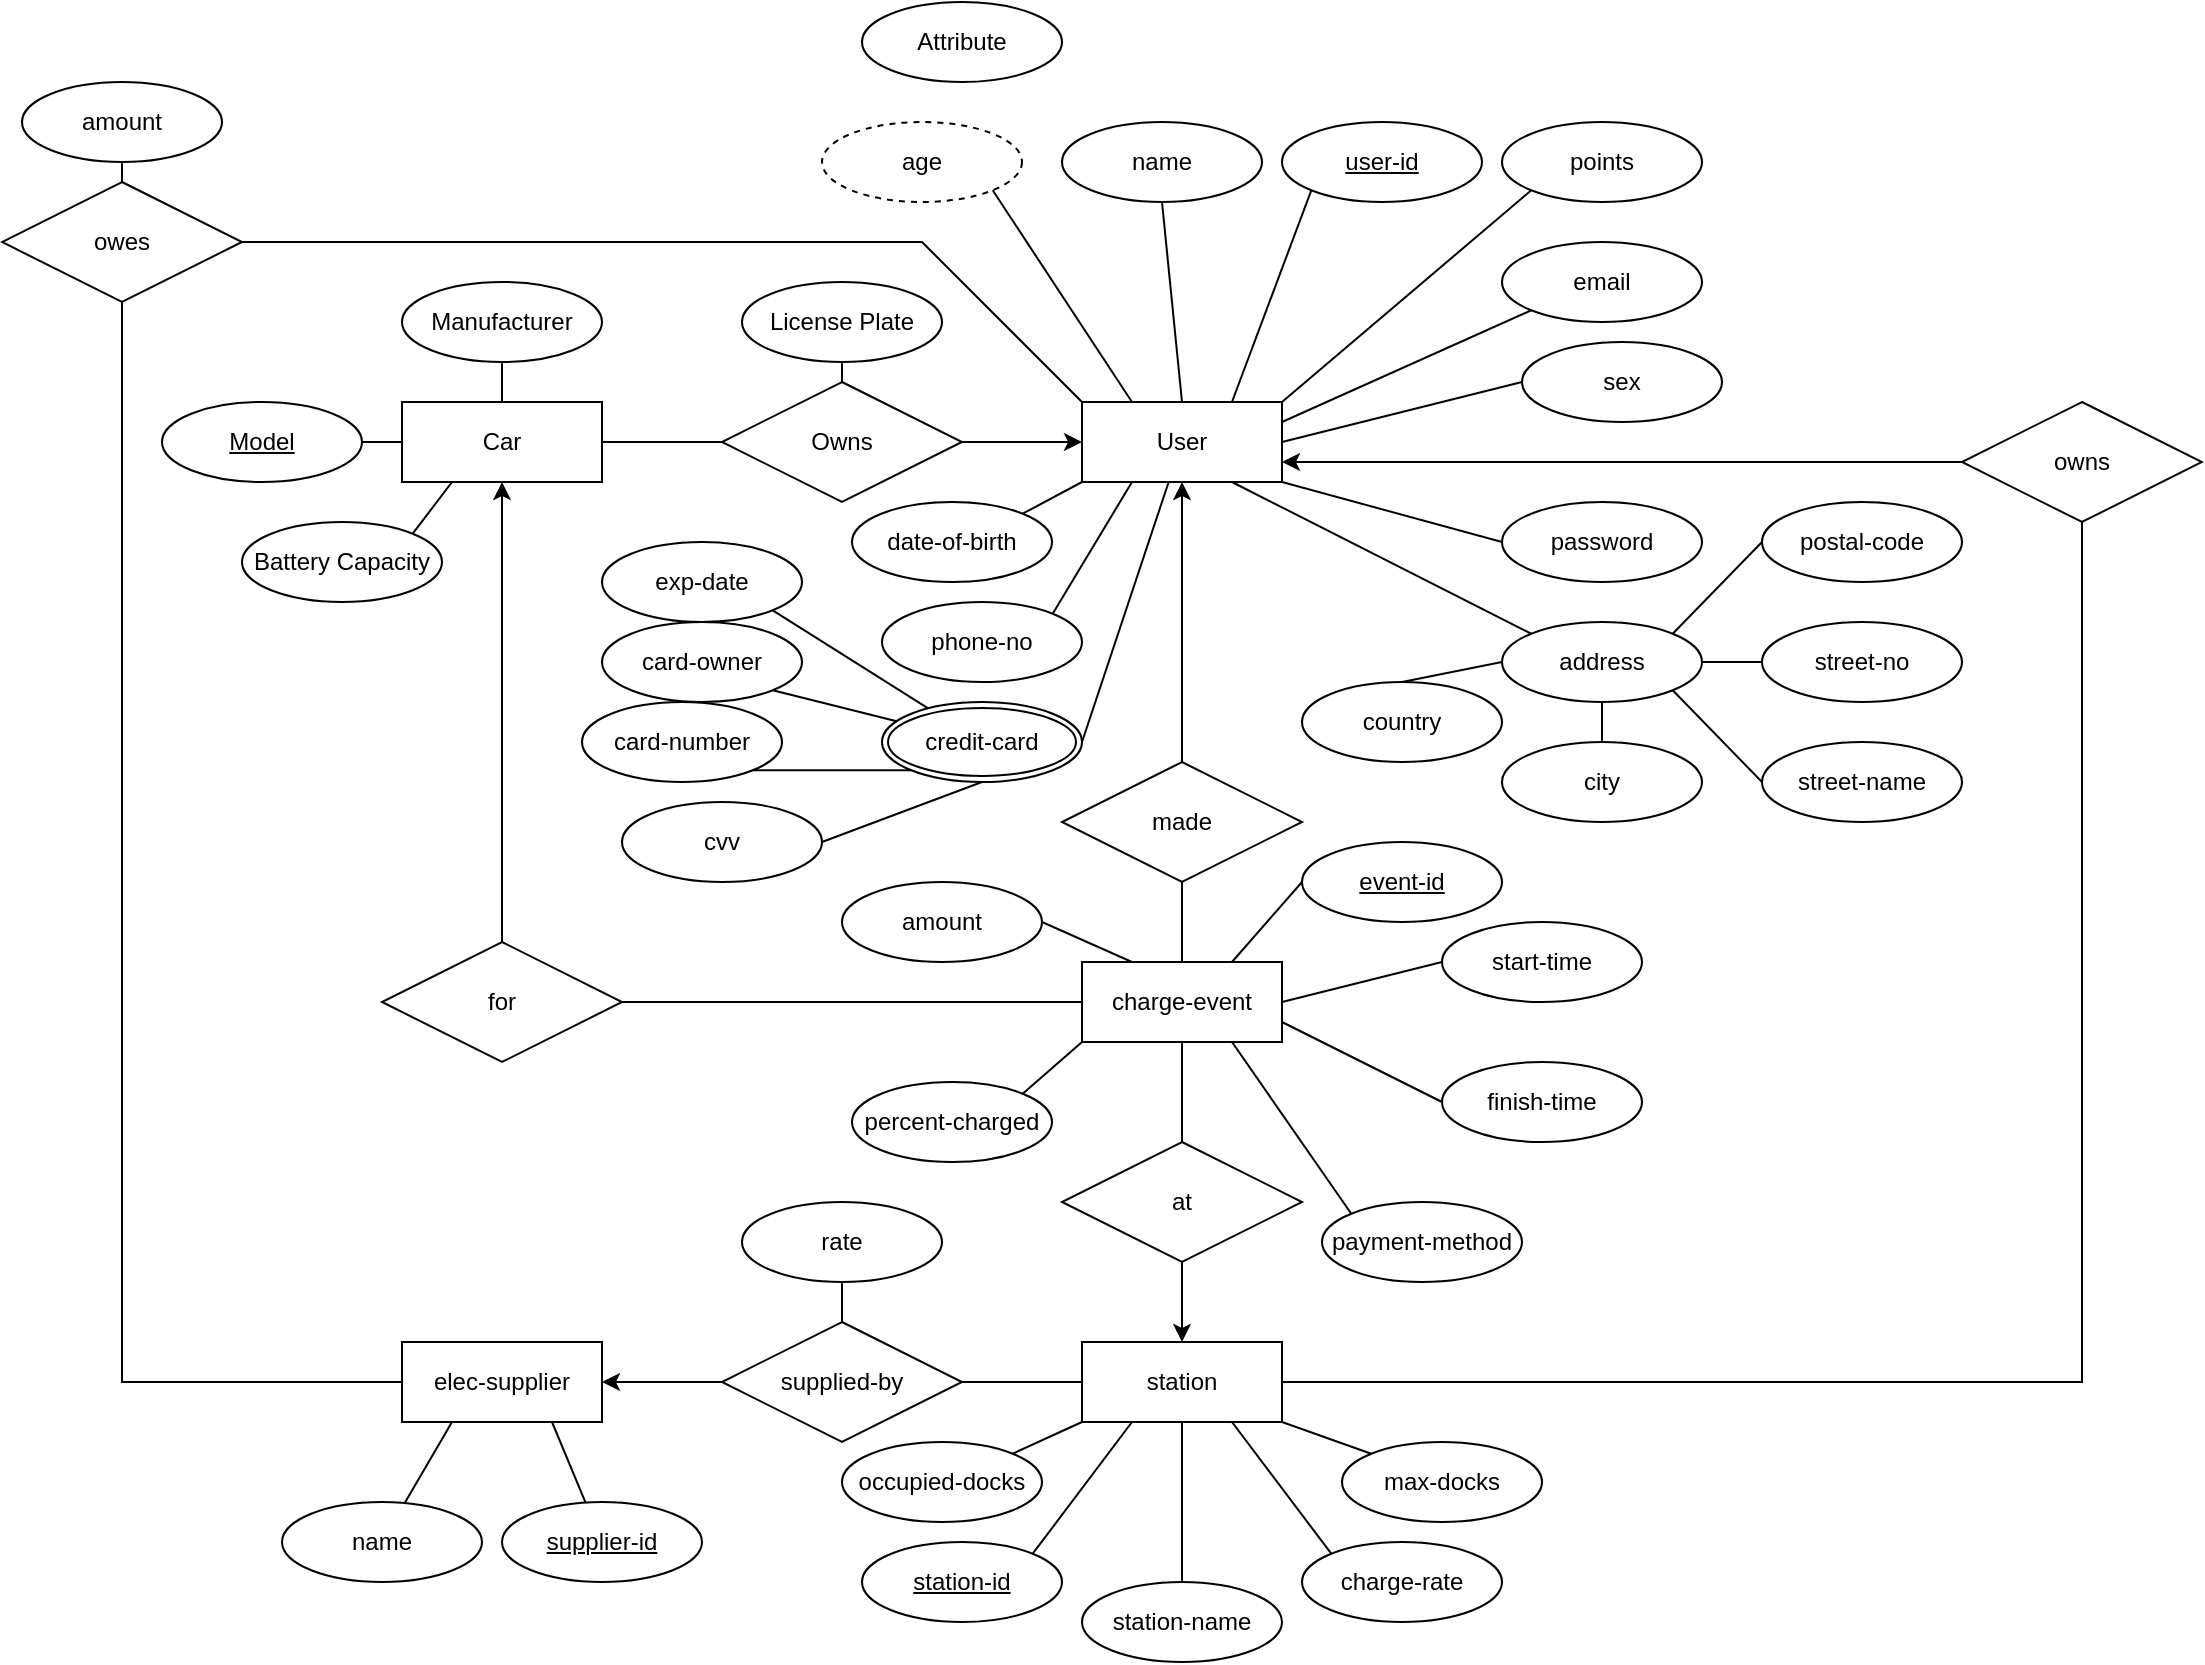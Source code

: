 <mxfile version="14.1.0" type="google"><diagram id="R2lEEEUBdFMjLlhIrx00" name="Page-1"><mxGraphModel dx="1916" dy="425" grid="1" gridSize="10" guides="1" tooltips="1" connect="1" arrows="1" fold="1" page="1" pageScale="1" pageWidth="1100" pageHeight="850" math="0" shadow="0" extFonts="Permanent Marker^https://fonts.googleapis.com/css?family=Permanent+Marker"><root><mxCell id="0"/><mxCell id="1" parent="0"/><mxCell id="ea4eBu7PgJgpcOdFtEEf-2" value="station" style="whiteSpace=wrap;html=1;align=center;" vertex="1" parent="1"><mxGeometry x="-560" y="670" width="100" height="40" as="geometry"/></mxCell><mxCell id="ea4eBu7PgJgpcOdFtEEf-3" value="elec-supplier" style="whiteSpace=wrap;html=1;align=center;" vertex="1" parent="1"><mxGeometry x="-900" y="670" width="100" height="40" as="geometry"/></mxCell><mxCell id="ea4eBu7PgJgpcOdFtEEf-6" value="charge-event" style="whiteSpace=wrap;html=1;align=center;" vertex="1" parent="1"><mxGeometry x="-560" y="480" width="100" height="40" as="geometry"/></mxCell><mxCell id="ea4eBu7PgJgpcOdFtEEf-18" value="Attribute" style="ellipse;whiteSpace=wrap;html=1;align=center;" vertex="1" parent="1"><mxGeometry x="-670" width="100" height="40" as="geometry"/></mxCell><mxCell id="ea4eBu7PgJgpcOdFtEEf-26" value="License Plate" style="ellipse;whiteSpace=wrap;html=1;align=center;" vertex="1" parent="1"><mxGeometry x="-730" y="140" width="100" height="40" as="geometry"/></mxCell><mxCell id="ea4eBu7PgJgpcOdFtEEf-33" value="" style="endArrow=none;html=1;rounded=0;exitX=0.5;exitY=1;exitDx=0;exitDy=0;entryX=0.5;entryY=0;entryDx=0;entryDy=0;" edge="1" parent="1" source="ea4eBu7PgJgpcOdFtEEf-26" target="ea4eBu7PgJgpcOdFtEEf-51"><mxGeometry relative="1" as="geometry"><mxPoint x="-700" y="-120" as="sourcePoint"/><mxPoint x="-540" y="-120" as="targetPoint"/></mxGeometry></mxCell><mxCell id="ea4eBu7PgJgpcOdFtEEf-41" value="User" style="whiteSpace=wrap;html=1;align=center;" vertex="1" parent="1"><mxGeometry x="-560" y="200" width="100" height="40" as="geometry"/></mxCell><mxCell id="ea4eBu7PgJgpcOdFtEEf-42" value="Car" style="whiteSpace=wrap;html=1;align=center;" vertex="1" parent="1"><mxGeometry x="-900" y="200" width="100" height="40" as="geometry"/></mxCell><mxCell id="ea4eBu7PgJgpcOdFtEEf-43" value="Manufacturer" style="ellipse;whiteSpace=wrap;html=1;align=center;" vertex="1" parent="1"><mxGeometry x="-900" y="140" width="100" height="40" as="geometry"/></mxCell><mxCell id="ea4eBu7PgJgpcOdFtEEf-44" value="Battery Capacity" style="ellipse;whiteSpace=wrap;html=1;align=center;" vertex="1" parent="1"><mxGeometry x="-980" y="260" width="100" height="40" as="geometry"/></mxCell><mxCell id="ea4eBu7PgJgpcOdFtEEf-45" value="user-id" style="ellipse;whiteSpace=wrap;html=1;align=center;fontStyle=4;" vertex="1" parent="1"><mxGeometry x="-460" y="60" width="100" height="40" as="geometry"/></mxCell><mxCell id="ea4eBu7PgJgpcOdFtEEf-46" value="email" style="ellipse;whiteSpace=wrap;html=1;align=center;" vertex="1" parent="1"><mxGeometry x="-350" y="120" width="100" height="40" as="geometry"/></mxCell><mxCell id="ea4eBu7PgJgpcOdFtEEf-47" value="sex" style="ellipse;whiteSpace=wrap;html=1;align=center;" vertex="1" parent="1"><mxGeometry x="-340" y="170" width="100" height="40" as="geometry"/></mxCell><mxCell id="ea4eBu7PgJgpcOdFtEEf-48" value="phone-no" style="ellipse;whiteSpace=wrap;html=1;align=center;" vertex="1" parent="1"><mxGeometry x="-660" y="300" width="100" height="40" as="geometry"/></mxCell><mxCell id="ea4eBu7PgJgpcOdFtEEf-49" value="date-of-birth" style="ellipse;whiteSpace=wrap;html=1;align=center;" vertex="1" parent="1"><mxGeometry x="-675" y="250" width="100" height="40" as="geometry"/></mxCell><mxCell id="ea4eBu7PgJgpcOdFtEEf-50" value="age" style="ellipse;whiteSpace=wrap;html=1;align=center;dashed=1;" vertex="1" parent="1"><mxGeometry x="-690" y="60" width="100" height="40" as="geometry"/></mxCell><mxCell id="ea4eBu7PgJgpcOdFtEEf-51" value="Owns" style="shape=rhombus;perimeter=rhombusPerimeter;whiteSpace=wrap;html=1;align=center;" vertex="1" parent="1"><mxGeometry x="-740" y="190" width="120" height="60" as="geometry"/></mxCell><mxCell id="ea4eBu7PgJgpcOdFtEEf-52" value="" style="endArrow=none;html=1;rounded=0;exitX=1;exitY=0.5;exitDx=0;exitDy=0;entryX=0;entryY=0.5;entryDx=0;entryDy=0;" edge="1" parent="1" source="ea4eBu7PgJgpcOdFtEEf-42" target="ea4eBu7PgJgpcOdFtEEf-51"><mxGeometry relative="1" as="geometry"><mxPoint x="-710" y="320" as="sourcePoint"/><mxPoint x="-550" y="320" as="targetPoint"/></mxGeometry></mxCell><mxCell id="ea4eBu7PgJgpcOdFtEEf-54" value="" style="endArrow=none;html=1;rounded=0;entryX=1;entryY=0;entryDx=0;entryDy=0;exitX=0;exitY=1;exitDx=0;exitDy=0;" edge="1" parent="1" source="ea4eBu7PgJgpcOdFtEEf-41" target="ea4eBu7PgJgpcOdFtEEf-49"><mxGeometry relative="1" as="geometry"><mxPoint x="-710" y="320" as="sourcePoint"/><mxPoint x="-550" y="320" as="targetPoint"/></mxGeometry></mxCell><mxCell id="ea4eBu7PgJgpcOdFtEEf-55" value="" style="endArrow=none;html=1;rounded=0;entryX=1;entryY=0;entryDx=0;entryDy=0;exitX=0.25;exitY=1;exitDx=0;exitDy=0;" edge="1" parent="1" source="ea4eBu7PgJgpcOdFtEEf-41" target="ea4eBu7PgJgpcOdFtEEf-48"><mxGeometry relative="1" as="geometry"><mxPoint x="-710" y="320" as="sourcePoint"/><mxPoint x="-550" y="320" as="targetPoint"/></mxGeometry></mxCell><mxCell id="ea4eBu7PgJgpcOdFtEEf-56" value="" style="endArrow=none;html=1;rounded=0;entryX=0;entryY=0.5;entryDx=0;entryDy=0;exitX=1;exitY=0.5;exitDx=0;exitDy=0;" edge="1" parent="1" source="ea4eBu7PgJgpcOdFtEEf-41" target="ea4eBu7PgJgpcOdFtEEf-47"><mxGeometry relative="1" as="geometry"><mxPoint x="-710" y="320" as="sourcePoint"/><mxPoint x="-550" y="320" as="targetPoint"/></mxGeometry></mxCell><mxCell id="ea4eBu7PgJgpcOdFtEEf-57" value="" style="endArrow=none;html=1;rounded=0;entryX=0;entryY=1;entryDx=0;entryDy=0;exitX=1;exitY=0.25;exitDx=0;exitDy=0;" edge="1" parent="1" source="ea4eBu7PgJgpcOdFtEEf-41" target="ea4eBu7PgJgpcOdFtEEf-46"><mxGeometry relative="1" as="geometry"><mxPoint x="-710" y="320" as="sourcePoint"/><mxPoint x="-550" y="320" as="targetPoint"/></mxGeometry></mxCell><mxCell id="ea4eBu7PgJgpcOdFtEEf-58" value="" style="endArrow=none;html=1;rounded=0;exitX=0;exitY=1;exitDx=0;exitDy=0;entryX=0.75;entryY=0;entryDx=0;entryDy=0;" edge="1" parent="1" source="ea4eBu7PgJgpcOdFtEEf-45" target="ea4eBu7PgJgpcOdFtEEf-41"><mxGeometry relative="1" as="geometry"><mxPoint x="-710" y="320" as="sourcePoint"/><mxPoint x="-550" y="320" as="targetPoint"/></mxGeometry></mxCell><mxCell id="ea4eBu7PgJgpcOdFtEEf-59" value="" style="endArrow=none;html=1;rounded=0;exitX=1;exitY=1;exitDx=0;exitDy=0;entryX=0.25;entryY=0;entryDx=0;entryDy=0;" edge="1" parent="1" source="ea4eBu7PgJgpcOdFtEEf-50" target="ea4eBu7PgJgpcOdFtEEf-41"><mxGeometry relative="1" as="geometry"><mxPoint x="-710" y="320" as="sourcePoint"/><mxPoint x="-550" y="320" as="targetPoint"/></mxGeometry></mxCell><mxCell id="ea4eBu7PgJgpcOdFtEEf-61" value="" style="endArrow=none;html=1;rounded=0;exitX=0.5;exitY=1;exitDx=0;exitDy=0;entryX=0.5;entryY=0;entryDx=0;entryDy=0;" edge="1" parent="1" source="ea4eBu7PgJgpcOdFtEEf-43" target="ea4eBu7PgJgpcOdFtEEf-42"><mxGeometry relative="1" as="geometry"><mxPoint x="-710" y="320" as="sourcePoint"/><mxPoint x="-550" y="320" as="targetPoint"/></mxGeometry></mxCell><mxCell id="ea4eBu7PgJgpcOdFtEEf-62" value="" style="endArrow=none;html=1;rounded=0;exitX=1;exitY=0.5;exitDx=0;exitDy=0;entryX=0;entryY=0.5;entryDx=0;entryDy=0;" edge="1" parent="1" source="ea4eBu7PgJgpcOdFtEEf-115" target="ea4eBu7PgJgpcOdFtEEf-42"><mxGeometry relative="1" as="geometry"><mxPoint x="-920.0" y="220" as="sourcePoint"/><mxPoint x="-910" y="250" as="targetPoint"/></mxGeometry></mxCell><mxCell id="ea4eBu7PgJgpcOdFtEEf-63" value="" style="endArrow=none;html=1;rounded=0;exitX=1;exitY=0;exitDx=0;exitDy=0;entryX=0.25;entryY=1;entryDx=0;entryDy=0;" edge="1" parent="1" source="ea4eBu7PgJgpcOdFtEEf-44" target="ea4eBu7PgJgpcOdFtEEf-42"><mxGeometry relative="1" as="geometry"><mxPoint x="-710" y="320" as="sourcePoint"/><mxPoint x="-550" y="320" as="targetPoint"/></mxGeometry></mxCell><mxCell id="ea4eBu7PgJgpcOdFtEEf-64" value="name" style="ellipse;whiteSpace=wrap;html=1;align=center;" vertex="1" parent="1"><mxGeometry x="-570" y="60" width="100" height="40" as="geometry"/></mxCell><mxCell id="ea4eBu7PgJgpcOdFtEEf-65" value="" style="endArrow=none;html=1;rounded=0;exitX=0.5;exitY=1;exitDx=0;exitDy=0;entryX=0.5;entryY=0;entryDx=0;entryDy=0;" edge="1" parent="1" source="ea4eBu7PgJgpcOdFtEEf-64" target="ea4eBu7PgJgpcOdFtEEf-41"><mxGeometry relative="1" as="geometry"><mxPoint x="-710" y="320" as="sourcePoint"/><mxPoint x="-550" y="320" as="targetPoint"/></mxGeometry></mxCell><mxCell id="ea4eBu7PgJgpcOdFtEEf-71" value="" style="endArrow=classic;html=1;entryX=0;entryY=0.5;entryDx=0;entryDy=0;exitX=1;exitY=0.5;exitDx=0;exitDy=0;" edge="1" parent="1" source="ea4eBu7PgJgpcOdFtEEf-51" target="ea4eBu7PgJgpcOdFtEEf-41"><mxGeometry width="50" height="50" relative="1" as="geometry"><mxPoint x="-690" y="230" as="sourcePoint"/><mxPoint x="-640" y="180" as="targetPoint"/></mxGeometry></mxCell><mxCell id="ea4eBu7PgJgpcOdFtEEf-72" value="password" style="ellipse;whiteSpace=wrap;html=1;align=center;" vertex="1" parent="1"><mxGeometry x="-350" y="250" width="100" height="40" as="geometry"/></mxCell><mxCell id="ea4eBu7PgJgpcOdFtEEf-73" value="" style="endArrow=none;html=1;rounded=0;entryX=1;entryY=1;entryDx=0;entryDy=0;exitX=0;exitY=0.5;exitDx=0;exitDy=0;" edge="1" parent="1" source="ea4eBu7PgJgpcOdFtEEf-72" target="ea4eBu7PgJgpcOdFtEEf-41"><mxGeometry relative="1" as="geometry"><mxPoint x="-730" y="250" as="sourcePoint"/><mxPoint x="-570" y="250" as="targetPoint"/></mxGeometry></mxCell><mxCell id="ea4eBu7PgJgpcOdFtEEf-74" value="address" style="ellipse;whiteSpace=wrap;html=1;align=center;" vertex="1" parent="1"><mxGeometry x="-350" y="310" width="100" height="40" as="geometry"/></mxCell><mxCell id="ea4eBu7PgJgpcOdFtEEf-75" value="" style="endArrow=none;html=1;rounded=0;entryX=0;entryY=0;entryDx=0;entryDy=0;exitX=0.75;exitY=1;exitDx=0;exitDy=0;" edge="1" parent="1" source="ea4eBu7PgJgpcOdFtEEf-41" target="ea4eBu7PgJgpcOdFtEEf-74"><mxGeometry relative="1" as="geometry"><mxPoint x="-730" y="250" as="sourcePoint"/><mxPoint x="-570" y="250" as="targetPoint"/></mxGeometry></mxCell><mxCell id="ea4eBu7PgJgpcOdFtEEf-85" value="points" style="ellipse;whiteSpace=wrap;html=1;align=center;" vertex="1" parent="1"><mxGeometry x="-350" y="60" width="100" height="40" as="geometry"/></mxCell><mxCell id="ea4eBu7PgJgpcOdFtEEf-86" value="" style="endArrow=none;html=1;rounded=0;entryX=0;entryY=1;entryDx=0;entryDy=0;exitX=1;exitY=0;exitDx=0;exitDy=0;" edge="1" parent="1" source="ea4eBu7PgJgpcOdFtEEf-41" target="ea4eBu7PgJgpcOdFtEEf-85"><mxGeometry relative="1" as="geometry"><mxPoint x="-610" y="170" as="sourcePoint"/><mxPoint x="-450" y="170" as="targetPoint"/></mxGeometry></mxCell><mxCell id="ea4eBu7PgJgpcOdFtEEf-87" value="street-name" style="ellipse;whiteSpace=wrap;html=1;align=center;" vertex="1" parent="1"><mxGeometry x="-220" y="370" width="100" height="40" as="geometry"/></mxCell><mxCell id="ea4eBu7PgJgpcOdFtEEf-88" value="postal-code" style="ellipse;whiteSpace=wrap;html=1;align=center;" vertex="1" parent="1"><mxGeometry x="-220" y="250" width="100" height="40" as="geometry"/></mxCell><mxCell id="ea4eBu7PgJgpcOdFtEEf-89" value="city" style="ellipse;whiteSpace=wrap;html=1;align=center;" vertex="1" parent="1"><mxGeometry x="-350" y="370" width="100" height="40" as="geometry"/></mxCell><mxCell id="ea4eBu7PgJgpcOdFtEEf-90" value="country" style="ellipse;whiteSpace=wrap;html=1;align=center;" vertex="1" parent="1"><mxGeometry x="-450" y="340" width="100" height="40" as="geometry"/></mxCell><mxCell id="ea4eBu7PgJgpcOdFtEEf-91" value="street-no" style="ellipse;whiteSpace=wrap;html=1;align=center;" vertex="1" parent="1"><mxGeometry x="-220" y="310" width="100" height="40" as="geometry"/></mxCell><mxCell id="ea4eBu7PgJgpcOdFtEEf-97" value="" style="endArrow=none;html=1;rounded=0;entryX=1;entryY=0;entryDx=0;entryDy=0;exitX=0;exitY=0.5;exitDx=0;exitDy=0;" edge="1" parent="1" source="ea4eBu7PgJgpcOdFtEEf-88" target="ea4eBu7PgJgpcOdFtEEf-74"><mxGeometry relative="1" as="geometry"><mxPoint x="-620" y="320" as="sourcePoint"/><mxPoint x="-460" y="320" as="targetPoint"/></mxGeometry></mxCell><mxCell id="ea4eBu7PgJgpcOdFtEEf-98" value="" style="endArrow=none;html=1;rounded=0;entryX=1;entryY=0.5;entryDx=0;entryDy=0;exitX=0;exitY=0.5;exitDx=0;exitDy=0;" edge="1" parent="1" source="ea4eBu7PgJgpcOdFtEEf-91" target="ea4eBu7PgJgpcOdFtEEf-74"><mxGeometry relative="1" as="geometry"><mxPoint x="-620" y="320" as="sourcePoint"/><mxPoint x="-460" y="320" as="targetPoint"/></mxGeometry></mxCell><mxCell id="ea4eBu7PgJgpcOdFtEEf-99" value="" style="endArrow=none;html=1;rounded=0;entryX=1;entryY=1;entryDx=0;entryDy=0;exitX=0;exitY=0.5;exitDx=0;exitDy=0;" edge="1" parent="1" source="ea4eBu7PgJgpcOdFtEEf-87" target="ea4eBu7PgJgpcOdFtEEf-74"><mxGeometry relative="1" as="geometry"><mxPoint x="-620" y="320" as="sourcePoint"/><mxPoint x="-460" y="320" as="targetPoint"/></mxGeometry></mxCell><mxCell id="ea4eBu7PgJgpcOdFtEEf-100" value="" style="endArrow=none;html=1;rounded=0;entryX=0.5;entryY=1;entryDx=0;entryDy=0;exitX=0.5;exitY=0;exitDx=0;exitDy=0;" edge="1" parent="1" source="ea4eBu7PgJgpcOdFtEEf-89" target="ea4eBu7PgJgpcOdFtEEf-74"><mxGeometry relative="1" as="geometry"><mxPoint x="-620" y="320" as="sourcePoint"/><mxPoint x="-460" y="320" as="targetPoint"/></mxGeometry></mxCell><mxCell id="ea4eBu7PgJgpcOdFtEEf-101" value="" style="endArrow=none;html=1;rounded=0;entryX=0;entryY=0.5;entryDx=0;entryDy=0;exitX=0.5;exitY=0;exitDx=0;exitDy=0;" edge="1" parent="1" source="ea4eBu7PgJgpcOdFtEEf-90" target="ea4eBu7PgJgpcOdFtEEf-74"><mxGeometry relative="1" as="geometry"><mxPoint x="-620" y="320" as="sourcePoint"/><mxPoint x="-460" y="320" as="targetPoint"/></mxGeometry></mxCell><mxCell id="ea4eBu7PgJgpcOdFtEEf-102" value="credit-card" style="ellipse;shape=doubleEllipse;margin=3;whiteSpace=wrap;html=1;align=center;" vertex="1" parent="1"><mxGeometry x="-660" y="350" width="100" height="40" as="geometry"/></mxCell><mxCell id="ea4eBu7PgJgpcOdFtEEf-103" value="" style="endArrow=none;html=1;rounded=0;exitX=1;exitY=0.5;exitDx=0;exitDy=0;" edge="1" parent="1" source="ea4eBu7PgJgpcOdFtEEf-102" target="ea4eBu7PgJgpcOdFtEEf-41"><mxGeometry relative="1" as="geometry"><mxPoint x="-620" y="320" as="sourcePoint"/><mxPoint x="-460" y="320" as="targetPoint"/></mxGeometry></mxCell><mxCell id="ea4eBu7PgJgpcOdFtEEf-104" value="card-owner" style="ellipse;whiteSpace=wrap;html=1;align=center;" vertex="1" parent="1"><mxGeometry x="-800" y="310" width="100" height="40" as="geometry"/></mxCell><mxCell id="ea4eBu7PgJgpcOdFtEEf-105" value="cvv" style="ellipse;whiteSpace=wrap;html=1;align=center;" vertex="1" parent="1"><mxGeometry x="-790" y="400" width="100" height="40" as="geometry"/></mxCell><mxCell id="ea4eBu7PgJgpcOdFtEEf-106" value="card-number" style="ellipse;whiteSpace=wrap;html=1;align=center;" vertex="1" parent="1"><mxGeometry x="-810" y="350" width="100" height="40" as="geometry"/></mxCell><mxCell id="ea4eBu7PgJgpcOdFtEEf-108" value="exp-date" style="ellipse;whiteSpace=wrap;html=1;align=center;" vertex="1" parent="1"><mxGeometry x="-800" y="270" width="100" height="40" as="geometry"/></mxCell><mxCell id="ea4eBu7PgJgpcOdFtEEf-109" value="" style="endArrow=none;html=1;rounded=0;entryX=0.5;entryY=1;entryDx=0;entryDy=0;exitX=1;exitY=0.5;exitDx=0;exitDy=0;" edge="1" parent="1" source="ea4eBu7PgJgpcOdFtEEf-105" target="ea4eBu7PgJgpcOdFtEEf-102"><mxGeometry relative="1" as="geometry"><mxPoint x="-800" y="330" as="sourcePoint"/><mxPoint x="-640" y="330" as="targetPoint"/></mxGeometry></mxCell><mxCell id="ea4eBu7PgJgpcOdFtEEf-110" value="" style="endArrow=none;html=1;rounded=0;entryX=0;entryY=1;entryDx=0;entryDy=0;exitX=1;exitY=1;exitDx=0;exitDy=0;" edge="1" parent="1" source="ea4eBu7PgJgpcOdFtEEf-106" target="ea4eBu7PgJgpcOdFtEEf-102"><mxGeometry relative="1" as="geometry"><mxPoint x="-800" y="330" as="sourcePoint"/><mxPoint x="-640" y="330" as="targetPoint"/></mxGeometry></mxCell><mxCell id="ea4eBu7PgJgpcOdFtEEf-111" value="" style="endArrow=none;html=1;rounded=0;exitX=1;exitY=1;exitDx=0;exitDy=0;" edge="1" parent="1" source="ea4eBu7PgJgpcOdFtEEf-104" target="ea4eBu7PgJgpcOdFtEEf-102"><mxGeometry relative="1" as="geometry"><mxPoint x="-800" y="330" as="sourcePoint"/><mxPoint x="-640" y="330" as="targetPoint"/></mxGeometry></mxCell><mxCell id="ea4eBu7PgJgpcOdFtEEf-112" value="" style="endArrow=none;html=1;rounded=0;exitX=1;exitY=1;exitDx=0;exitDy=0;" edge="1" parent="1" source="ea4eBu7PgJgpcOdFtEEf-108" target="ea4eBu7PgJgpcOdFtEEf-102"><mxGeometry relative="1" as="geometry"><mxPoint x="-800" y="330" as="sourcePoint"/><mxPoint x="-640" y="330" as="targetPoint"/></mxGeometry></mxCell><mxCell id="ea4eBu7PgJgpcOdFtEEf-115" value="Model" style="ellipse;whiteSpace=wrap;html=1;align=center;fontStyle=4;" vertex="1" parent="1"><mxGeometry x="-1020" y="200" width="100" height="40" as="geometry"/></mxCell><mxCell id="ea4eBu7PgJgpcOdFtEEf-119" value="made" style="shape=rhombus;perimeter=rhombusPerimeter;whiteSpace=wrap;html=1;align=center;" vertex="1" parent="1"><mxGeometry x="-570" y="380" width="120" height="60" as="geometry"/></mxCell><mxCell id="ea4eBu7PgJgpcOdFtEEf-121" value="" style="endArrow=none;html=1;rounded=0;entryX=0.5;entryY=1;entryDx=0;entryDy=0;exitX=0.5;exitY=0;exitDx=0;exitDy=0;" edge="1" parent="1" source="ea4eBu7PgJgpcOdFtEEf-6" target="ea4eBu7PgJgpcOdFtEEf-119"><mxGeometry relative="1" as="geometry"><mxPoint x="-630" y="300" as="sourcePoint"/><mxPoint x="-470" y="300" as="targetPoint"/></mxGeometry></mxCell><mxCell id="ea4eBu7PgJgpcOdFtEEf-123" value="amount" style="ellipse;whiteSpace=wrap;html=1;align=center;" vertex="1" parent="1"><mxGeometry x="-680" y="440" width="100" height="40" as="geometry"/></mxCell><mxCell id="ea4eBu7PgJgpcOdFtEEf-124" value="event-id" style="ellipse;whiteSpace=wrap;html=1;align=center;fontStyle=4;" vertex="1" parent="1"><mxGeometry x="-450" y="420" width="100" height="40" as="geometry"/></mxCell><mxCell id="ea4eBu7PgJgpcOdFtEEf-125" value="" style="endArrow=none;html=1;rounded=0;exitX=0;exitY=0.5;exitDx=0;exitDy=0;entryX=0.75;entryY=0;entryDx=0;entryDy=0;" edge="1" parent="1" source="ea4eBu7PgJgpcOdFtEEf-124" target="ea4eBu7PgJgpcOdFtEEf-6"><mxGeometry relative="1" as="geometry"><mxPoint x="-670" y="500" as="sourcePoint"/><mxPoint x="-450" y="500" as="targetPoint"/></mxGeometry></mxCell><mxCell id="ea4eBu7PgJgpcOdFtEEf-126" value="" style="endArrow=none;html=1;rounded=0;exitX=1;exitY=0.5;exitDx=0;exitDy=0;entryX=0.25;entryY=0;entryDx=0;entryDy=0;" edge="1" parent="1" source="ea4eBu7PgJgpcOdFtEEf-123" target="ea4eBu7PgJgpcOdFtEEf-6"><mxGeometry relative="1" as="geometry"><mxPoint x="-670" y="500" as="sourcePoint"/><mxPoint x="-540" y="500" as="targetPoint"/></mxGeometry></mxCell><mxCell id="ea4eBu7PgJgpcOdFtEEf-133" value="start-time" style="ellipse;whiteSpace=wrap;html=1;align=center;" vertex="1" parent="1"><mxGeometry x="-380" y="460" width="100" height="40" as="geometry"/></mxCell><mxCell id="ea4eBu7PgJgpcOdFtEEf-134" value="percent-charged" style="ellipse;whiteSpace=wrap;html=1;align=center;" vertex="1" parent="1"><mxGeometry x="-675" y="540" width="100" height="40" as="geometry"/></mxCell><mxCell id="ea4eBu7PgJgpcOdFtEEf-135" value="" style="endArrow=none;html=1;rounded=0;entryX=1;entryY=0;entryDx=0;entryDy=0;exitX=0;exitY=1;exitDx=0;exitDy=0;" edge="1" parent="1" source="ea4eBu7PgJgpcOdFtEEf-6" target="ea4eBu7PgJgpcOdFtEEf-134"><mxGeometry relative="1" as="geometry"><mxPoint x="-730" y="470" as="sourcePoint"/><mxPoint x="-570" y="470" as="targetPoint"/></mxGeometry></mxCell><mxCell id="ea4eBu7PgJgpcOdFtEEf-136" value="for" style="shape=rhombus;perimeter=rhombusPerimeter;whiteSpace=wrap;html=1;align=center;" vertex="1" parent="1"><mxGeometry x="-910" y="470" width="120" height="60" as="geometry"/></mxCell><mxCell id="ea4eBu7PgJgpcOdFtEEf-137" value="" style="endArrow=none;html=1;rounded=0;exitX=1;exitY=0.5;exitDx=0;exitDy=0;entryX=0;entryY=0.5;entryDx=0;entryDy=0;" edge="1" parent="1" source="ea4eBu7PgJgpcOdFtEEf-136" target="ea4eBu7PgJgpcOdFtEEf-6"><mxGeometry relative="1" as="geometry"><mxPoint x="-730" y="470" as="sourcePoint"/><mxPoint x="-570" y="470" as="targetPoint"/></mxGeometry></mxCell><mxCell id="ea4eBu7PgJgpcOdFtEEf-139" value="" style="endArrow=classic;html=1;entryX=0.5;entryY=1;entryDx=0;entryDy=0;" edge="1" parent="1" source="ea4eBu7PgJgpcOdFtEEf-136" target="ea4eBu7PgJgpcOdFtEEf-42"><mxGeometry width="50" height="50" relative="1" as="geometry"><mxPoint x="-680" y="390" as="sourcePoint"/><mxPoint x="-630" y="340" as="targetPoint"/></mxGeometry></mxCell><mxCell id="ea4eBu7PgJgpcOdFtEEf-140" value="at" style="shape=rhombus;perimeter=rhombusPerimeter;whiteSpace=wrap;html=1;align=center;" vertex="1" parent="1"><mxGeometry x="-570" y="570" width="120" height="60" as="geometry"/></mxCell><mxCell id="ea4eBu7PgJgpcOdFtEEf-141" value="" style="endArrow=none;html=1;rounded=0;exitX=0.5;exitY=0;exitDx=0;exitDy=0;" edge="1" parent="1" source="ea4eBu7PgJgpcOdFtEEf-140"><mxGeometry relative="1" as="geometry"><mxPoint x="-540" y="520" as="sourcePoint"/><mxPoint x="-510" y="520" as="targetPoint"/></mxGeometry></mxCell><mxCell id="ea4eBu7PgJgpcOdFtEEf-144" value="supplied-by" style="shape=rhombus;perimeter=rhombusPerimeter;whiteSpace=wrap;html=1;align=center;" vertex="1" parent="1"><mxGeometry x="-740" y="660" width="120" height="60" as="geometry"/></mxCell><mxCell id="ea4eBu7PgJgpcOdFtEEf-145" value="payment-method" style="ellipse;whiteSpace=wrap;html=1;align=center;" vertex="1" parent="1"><mxGeometry x="-440" y="600" width="100" height="40" as="geometry"/></mxCell><mxCell id="ea4eBu7PgJgpcOdFtEEf-146" value="" style="endArrow=none;html=1;rounded=0;exitX=0.75;exitY=1;exitDx=0;exitDy=0;entryX=0;entryY=0;entryDx=0;entryDy=0;" edge="1" parent="1" source="ea4eBu7PgJgpcOdFtEEf-6" target="ea4eBu7PgJgpcOdFtEEf-145"><mxGeometry relative="1" as="geometry"><mxPoint x="-500" y="510" as="sourcePoint"/><mxPoint x="-340" y="510" as="targetPoint"/></mxGeometry></mxCell><mxCell id="ea4eBu7PgJgpcOdFtEEf-147" value="" style="endArrow=none;html=1;rounded=0;exitX=1;exitY=0.5;exitDx=0;exitDy=0;entryX=0;entryY=0.5;entryDx=0;entryDy=0;" edge="1" parent="1" source="ea4eBu7PgJgpcOdFtEEf-6" target="ea4eBu7PgJgpcOdFtEEf-133"><mxGeometry relative="1" as="geometry"><mxPoint x="-500" y="510" as="sourcePoint"/><mxPoint x="-340" y="510" as="targetPoint"/></mxGeometry></mxCell><mxCell id="ea4eBu7PgJgpcOdFtEEf-148" value="" style="endArrow=none;html=1;rounded=0;entryX=1;entryY=0.5;entryDx=0;entryDy=0;exitX=0;exitY=0.5;exitDx=0;exitDy=0;" edge="1" parent="1" source="ea4eBu7PgJgpcOdFtEEf-2" target="ea4eBu7PgJgpcOdFtEEf-144"><mxGeometry relative="1" as="geometry"><mxPoint x="-530" y="540" as="sourcePoint"/><mxPoint x="-370" y="540" as="targetPoint"/></mxGeometry></mxCell><mxCell id="ea4eBu7PgJgpcOdFtEEf-150" value="" style="endArrow=classic;html=1;entryX=0.5;entryY=1;entryDx=0;entryDy=0;exitX=0.5;exitY=0;exitDx=0;exitDy=0;" edge="1" parent="1" source="ea4eBu7PgJgpcOdFtEEf-119" target="ea4eBu7PgJgpcOdFtEEf-41"><mxGeometry width="50" height="50" relative="1" as="geometry"><mxPoint x="-400" y="410" as="sourcePoint"/><mxPoint x="-350" y="360" as="targetPoint"/></mxGeometry></mxCell><mxCell id="ea4eBu7PgJgpcOdFtEEf-151" value="" style="endArrow=classic;html=1;entryX=0.5;entryY=0;entryDx=0;entryDy=0;exitX=0.5;exitY=1;exitDx=0;exitDy=0;" edge="1" parent="1" source="ea4eBu7PgJgpcOdFtEEf-140" target="ea4eBu7PgJgpcOdFtEEf-2"><mxGeometry width="50" height="50" relative="1" as="geometry"><mxPoint x="-400" y="610" as="sourcePoint"/><mxPoint x="-350" y="560" as="targetPoint"/></mxGeometry></mxCell><mxCell id="ea4eBu7PgJgpcOdFtEEf-153" value="" style="endArrow=classic;html=1;entryX=1;entryY=0.5;entryDx=0;entryDy=0;exitX=0;exitY=0.5;exitDx=0;exitDy=0;" edge="1" parent="1" source="ea4eBu7PgJgpcOdFtEEf-144" target="ea4eBu7PgJgpcOdFtEEf-3"><mxGeometry width="50" height="50" relative="1" as="geometry"><mxPoint x="-400" y="610" as="sourcePoint"/><mxPoint x="-350" y="560" as="targetPoint"/></mxGeometry></mxCell><mxCell id="ea4eBu7PgJgpcOdFtEEf-154" value="" style="endArrow=classic;html=1;rounded=0;exitX=0;exitY=0.5;exitDx=0;exitDy=0;entryX=1;entryY=0.75;entryDx=0;entryDy=0;endFill=1;" edge="1" parent="1" source="ea4eBu7PgJgpcOdFtEEf-156" target="ea4eBu7PgJgpcOdFtEEf-41"><mxGeometry relative="1" as="geometry"><mxPoint x="-210" y="220" as="sourcePoint"/><mxPoint x="-450" y="420" as="targetPoint"/></mxGeometry></mxCell><mxCell id="ea4eBu7PgJgpcOdFtEEf-157" style="edgeStyle=orthogonalEdgeStyle;rounded=0;orthogonalLoop=1;jettySize=auto;html=1;entryX=1;entryY=0.5;entryDx=0;entryDy=0;endArrow=none;endFill=0;exitX=0.5;exitY=1;exitDx=0;exitDy=0;" edge="1" parent="1" source="ea4eBu7PgJgpcOdFtEEf-156" target="ea4eBu7PgJgpcOdFtEEf-2"><mxGeometry relative="1" as="geometry"><Array as="points"><mxPoint x="-60" y="690"/></Array></mxGeometry></mxCell><mxCell id="ea4eBu7PgJgpcOdFtEEf-156" value="owns" style="shape=rhombus;perimeter=rhombusPerimeter;whiteSpace=wrap;html=1;align=center;" vertex="1" parent="1"><mxGeometry x="-120" y="200" width="120" height="60" as="geometry"/></mxCell><mxCell id="ea4eBu7PgJgpcOdFtEEf-159" value="max-docks" style="ellipse;whiteSpace=wrap;html=1;align=center;" vertex="1" parent="1"><mxGeometry x="-430" y="720" width="100" height="40" as="geometry"/></mxCell><mxCell id="ea4eBu7PgJgpcOdFtEEf-160" value="occupied-docks" style="ellipse;whiteSpace=wrap;html=1;align=center;" vertex="1" parent="1"><mxGeometry x="-680" y="720" width="100" height="40" as="geometry"/></mxCell><mxCell id="ea4eBu7PgJgpcOdFtEEf-172" style="edgeStyle=orthogonalEdgeStyle;rounded=0;orthogonalLoop=1;jettySize=auto;html=1;entryX=0.5;entryY=0;entryDx=0;entryDy=0;endArrow=none;endFill=0;" edge="1" parent="1" source="ea4eBu7PgJgpcOdFtEEf-161" target="ea4eBu7PgJgpcOdFtEEf-144"><mxGeometry relative="1" as="geometry"/></mxCell><mxCell id="ea4eBu7PgJgpcOdFtEEf-161" value="rate" style="ellipse;whiteSpace=wrap;html=1;align=center;" vertex="1" parent="1"><mxGeometry x="-730" y="600" width="100" height="40" as="geometry"/></mxCell><mxCell id="ea4eBu7PgJgpcOdFtEEf-162" value="" style="endArrow=none;html=1;rounded=0;exitX=0;exitY=1;exitDx=0;exitDy=0;entryX=1;entryY=0;entryDx=0;entryDy=0;" edge="1" parent="1" source="ea4eBu7PgJgpcOdFtEEf-2" target="ea4eBu7PgJgpcOdFtEEf-160"><mxGeometry relative="1" as="geometry"><mxPoint x="-400" y="660" as="sourcePoint"/><mxPoint x="-240" y="660" as="targetPoint"/></mxGeometry></mxCell><mxCell id="ea4eBu7PgJgpcOdFtEEf-163" value="" style="endArrow=none;html=1;rounded=0;entryX=0.25;entryY=1;entryDx=0;entryDy=0;exitX=1;exitY=0;exitDx=0;exitDy=0;" edge="1" parent="1" source="ea4eBu7PgJgpcOdFtEEf-177" target="ea4eBu7PgJgpcOdFtEEf-2"><mxGeometry relative="1" as="geometry"><mxPoint x="-574.645" y="775.858" as="sourcePoint"/><mxPoint x="-240" y="660" as="targetPoint"/></mxGeometry></mxCell><mxCell id="ea4eBu7PgJgpcOdFtEEf-164" value="" style="endArrow=none;html=1;rounded=0;exitX=1;exitY=1;exitDx=0;exitDy=0;entryX=0;entryY=0;entryDx=0;entryDy=0;" edge="1" parent="1" source="ea4eBu7PgJgpcOdFtEEf-2" target="ea4eBu7PgJgpcOdFtEEf-159"><mxGeometry relative="1" as="geometry"><mxPoint x="-400" y="660" as="sourcePoint"/><mxPoint x="-240" y="660" as="targetPoint"/></mxGeometry></mxCell><mxCell id="ea4eBu7PgJgpcOdFtEEf-165" value="finish-time" style="ellipse;whiteSpace=wrap;html=1;align=center;" vertex="1" parent="1"><mxGeometry x="-380" y="530" width="100" height="40" as="geometry"/></mxCell><mxCell id="ea4eBu7PgJgpcOdFtEEf-166" value="" style="endArrow=none;html=1;rounded=0;exitX=1;exitY=0.75;exitDx=0;exitDy=0;entryX=0;entryY=0.5;entryDx=0;entryDy=0;" edge="1" parent="1" source="ea4eBu7PgJgpcOdFtEEf-6" target="ea4eBu7PgJgpcOdFtEEf-165"><mxGeometry relative="1" as="geometry"><mxPoint x="-400" y="660" as="sourcePoint"/><mxPoint x="-240" y="660" as="targetPoint"/></mxGeometry></mxCell><mxCell id="ea4eBu7PgJgpcOdFtEEf-169" style="rounded=0;orthogonalLoop=1;jettySize=auto;html=1;entryX=0;entryY=0;entryDx=0;entryDy=0;endArrow=none;endFill=0;exitX=1;exitY=0.5;exitDx=0;exitDy=0;" edge="1" parent="1" source="ea4eBu7PgJgpcOdFtEEf-167" target="ea4eBu7PgJgpcOdFtEEf-41"><mxGeometry relative="1" as="geometry"><Array as="points"><mxPoint x="-640" y="120"/></Array></mxGeometry></mxCell><mxCell id="ea4eBu7PgJgpcOdFtEEf-171" style="edgeStyle=orthogonalEdgeStyle;rounded=0;orthogonalLoop=1;jettySize=auto;html=1;entryX=0;entryY=0.5;entryDx=0;entryDy=0;endArrow=none;endFill=0;exitX=0.5;exitY=1;exitDx=0;exitDy=0;" edge="1" parent="1" source="ea4eBu7PgJgpcOdFtEEf-167" target="ea4eBu7PgJgpcOdFtEEf-3"><mxGeometry relative="1" as="geometry"/></mxCell><mxCell id="ea4eBu7PgJgpcOdFtEEf-167" value="owes" style="shape=rhombus;perimeter=rhombusPerimeter;whiteSpace=wrap;html=1;align=center;" vertex="1" parent="1"><mxGeometry x="-1100" y="90" width="120" height="60" as="geometry"/></mxCell><mxCell id="ea4eBu7PgJgpcOdFtEEf-168" value="amount" style="ellipse;whiteSpace=wrap;html=1;align=center;" vertex="1" parent="1"><mxGeometry x="-1090" y="40" width="100" height="40" as="geometry"/></mxCell><mxCell id="ea4eBu7PgJgpcOdFtEEf-170" value="" style="endArrow=none;html=1;rounded=0;entryX=0.5;entryY=0;entryDx=0;entryDy=0;exitX=0.5;exitY=1;exitDx=0;exitDy=0;" edge="1" parent="1" source="ea4eBu7PgJgpcOdFtEEf-168" target="ea4eBu7PgJgpcOdFtEEf-167"><mxGeometry relative="1" as="geometry"><mxPoint x="-890" y="170" as="sourcePoint"/><mxPoint x="-730" y="170" as="targetPoint"/></mxGeometry></mxCell><mxCell id="ea4eBu7PgJgpcOdFtEEf-174" style="rounded=0;orthogonalLoop=1;jettySize=auto;html=1;entryX=0.75;entryY=1;entryDx=0;entryDy=0;endArrow=none;endFill=0;exitX=0;exitY=0;exitDx=0;exitDy=0;" edge="1" parent="1" source="ea4eBu7PgJgpcOdFtEEf-173" target="ea4eBu7PgJgpcOdFtEEf-2"><mxGeometry relative="1" as="geometry"/></mxCell><mxCell id="ea4eBu7PgJgpcOdFtEEf-173" value="charge-rate" style="ellipse;whiteSpace=wrap;html=1;align=center;" vertex="1" parent="1"><mxGeometry x="-450" y="770" width="100" height="40" as="geometry"/></mxCell><mxCell id="ea4eBu7PgJgpcOdFtEEf-176" style="edgeStyle=none;rounded=0;orthogonalLoop=1;jettySize=auto;html=1;entryX=0.5;entryY=1;entryDx=0;entryDy=0;endArrow=none;endFill=0;" edge="1" parent="1" source="ea4eBu7PgJgpcOdFtEEf-175" target="ea4eBu7PgJgpcOdFtEEf-2"><mxGeometry relative="1" as="geometry"/></mxCell><mxCell id="ea4eBu7PgJgpcOdFtEEf-175" value="station-name" style="ellipse;whiteSpace=wrap;html=1;align=center;" vertex="1" parent="1"><mxGeometry x="-560" y="790" width="100" height="40" as="geometry"/></mxCell><mxCell id="ea4eBu7PgJgpcOdFtEEf-177" value="station-id" style="ellipse;whiteSpace=wrap;html=1;align=center;fontStyle=4;" vertex="1" parent="1"><mxGeometry x="-670" y="770" width="100" height="40" as="geometry"/></mxCell><mxCell id="ea4eBu7PgJgpcOdFtEEf-182" style="edgeStyle=none;rounded=0;orthogonalLoop=1;jettySize=auto;html=1;entryX=0.25;entryY=1;entryDx=0;entryDy=0;endArrow=none;endFill=0;" edge="1" parent="1" source="ea4eBu7PgJgpcOdFtEEf-178" target="ea4eBu7PgJgpcOdFtEEf-3"><mxGeometry relative="1" as="geometry"/></mxCell><mxCell id="ea4eBu7PgJgpcOdFtEEf-178" value="name" style="ellipse;whiteSpace=wrap;html=1;align=center;" vertex="1" parent="1"><mxGeometry x="-960" y="750" width="100" height="40" as="geometry"/></mxCell><mxCell id="ea4eBu7PgJgpcOdFtEEf-183" style="edgeStyle=none;rounded=0;orthogonalLoop=1;jettySize=auto;html=1;entryX=0.75;entryY=1;entryDx=0;entryDy=0;endArrow=none;endFill=0;" edge="1" parent="1" source="ea4eBu7PgJgpcOdFtEEf-181" target="ea4eBu7PgJgpcOdFtEEf-3"><mxGeometry relative="1" as="geometry"/></mxCell><mxCell id="ea4eBu7PgJgpcOdFtEEf-181" value="supplier-id" style="ellipse;whiteSpace=wrap;html=1;align=center;fontStyle=4;" vertex="1" parent="1"><mxGeometry x="-850" y="750" width="100" height="40" as="geometry"/></mxCell></root></mxGraphModel></diagram></mxfile>
